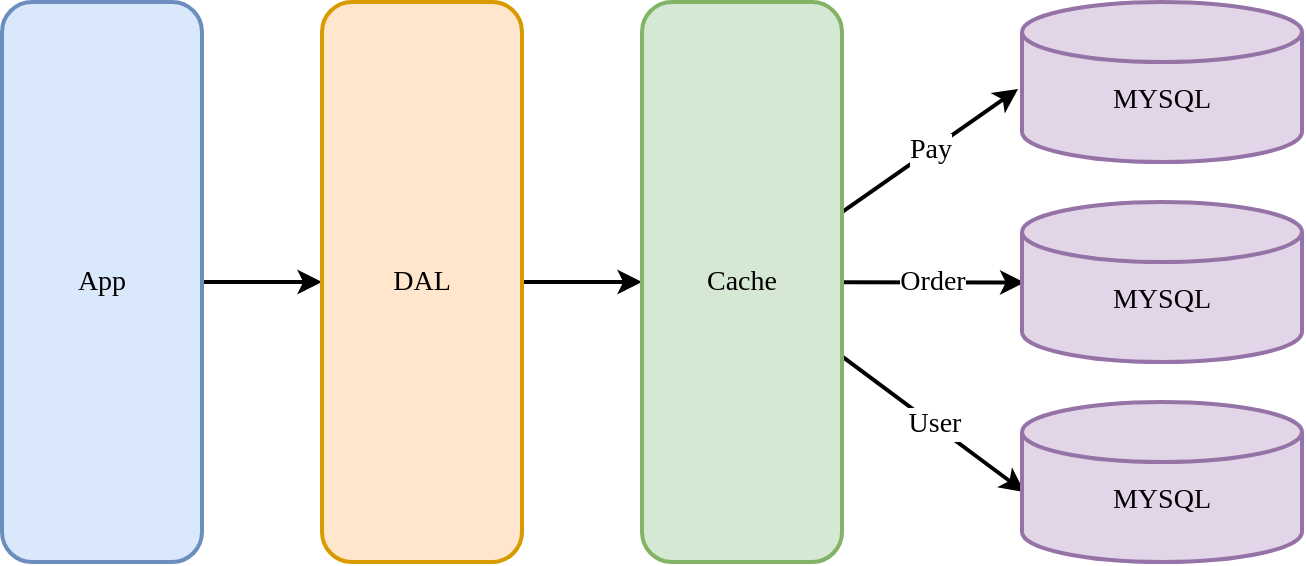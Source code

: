 <mxfile version="13.6.2" type="device"><diagram id="jyqbctYZLXDMh-bDhSbo" name="第 1 页"><mxGraphModel dx="1088" dy="872" grid="1" gridSize="10" guides="1" tooltips="1" connect="1" arrows="1" fold="1" page="1" pageScale="1" pageWidth="827" pageHeight="1169" math="0" shadow="0"><root><mxCell id="0"/><mxCell id="1" parent="0"/><mxCell id="Bf8djyIyqzxOkz-pXMQ--4" style="edgeStyle=orthogonalEdgeStyle;rounded=0;orthogonalLoop=1;jettySize=auto;html=1;entryX=0;entryY=0.5;entryDx=0;entryDy=0;fontFamily=Comic Sans MS;fontSize=14;strokeWidth=2;" parent="1" source="Bf8djyIyqzxOkz-pXMQ--1" target="Bf8djyIyqzxOkz-pXMQ--2" edge="1"><mxGeometry relative="1" as="geometry"/></mxCell><mxCell id="Bf8djyIyqzxOkz-pXMQ--1" value="App" style="rounded=1;whiteSpace=wrap;html=1;fillColor=#dae8fc;strokeColor=#6c8ebf;strokeWidth=2;fontSize=14;fontFamily=Comic Sans MS;" parent="1" vertex="1"><mxGeometry x="40" y="40" width="100" height="280" as="geometry"/></mxCell><mxCell id="Bf8djyIyqzxOkz-pXMQ--5" style="edgeStyle=orthogonalEdgeStyle;rounded=0;orthogonalLoop=1;jettySize=auto;html=1;fontFamily=Comic Sans MS;fontSize=14;strokeWidth=2;" parent="1" source="Bf8djyIyqzxOkz-pXMQ--2" target="Bf8djyIyqzxOkz-pXMQ--3" edge="1"><mxGeometry relative="1" as="geometry"/></mxCell><mxCell id="Bf8djyIyqzxOkz-pXMQ--2" value="DAL" style="rounded=1;whiteSpace=wrap;html=1;fillColor=#ffe6cc;strokeColor=#d79b00;strokeWidth=2;fontSize=14;fontFamily=Comic Sans MS;" parent="1" vertex="1"><mxGeometry x="200" y="40" width="100" height="280" as="geometry"/></mxCell><mxCell id="QR2pZo14qnd6YmS3Pc-u-4" value="Pay" style="rounded=0;orthogonalLoop=1;jettySize=auto;html=1;entryX=-0.014;entryY=0.543;entryDx=0;entryDy=0;entryPerimeter=0;fontFamily=Comic Sans MS;fontSize=14;strokeWidth=2;" edge="1" parent="1" source="Bf8djyIyqzxOkz-pXMQ--3" target="QR2pZo14qnd6YmS3Pc-u-1"><mxGeometry relative="1" as="geometry"/></mxCell><mxCell id="QR2pZo14qnd6YmS3Pc-u-5" value="Order" style="edgeStyle=none;rounded=0;orthogonalLoop=1;jettySize=auto;html=1;entryX=0.009;entryY=0.503;entryDx=0;entryDy=0;entryPerimeter=0;fontFamily=Comic Sans MS;fontSize=14;strokeWidth=2;" edge="1" parent="1" source="Bf8djyIyqzxOkz-pXMQ--3" target="QR2pZo14qnd6YmS3Pc-u-2"><mxGeometry relative="1" as="geometry"/></mxCell><mxCell id="QR2pZo14qnd6YmS3Pc-u-6" value="User" style="edgeStyle=none;rounded=0;orthogonalLoop=1;jettySize=auto;html=1;entryX=0.009;entryY=0.563;entryDx=0;entryDy=0;entryPerimeter=0;fontFamily=Comic Sans MS;fontSize=14;strokeWidth=2;" edge="1" parent="1" source="Bf8djyIyqzxOkz-pXMQ--3" target="QR2pZo14qnd6YmS3Pc-u-3"><mxGeometry relative="1" as="geometry"/></mxCell><mxCell id="Bf8djyIyqzxOkz-pXMQ--3" value="Cache" style="rounded=1;whiteSpace=wrap;html=1;fillColor=#d5e8d4;strokeColor=#82b366;strokeWidth=2;fontSize=14;fontFamily=Comic Sans MS;" parent="1" vertex="1"><mxGeometry x="360" y="40" width="100" height="280" as="geometry"/></mxCell><mxCell id="QR2pZo14qnd6YmS3Pc-u-1" value="&lt;br style=&quot;font-size: 14px;&quot;&gt;MYSQL" style="shape=cylinder2;whiteSpace=wrap;html=1;boundedLbl=1;backgroundOutline=1;size=15;fillColor=#e1d5e7;strokeColor=#9673a6;strokeWidth=2;fontFamily=Comic Sans MS;fontSize=14;" vertex="1" parent="1"><mxGeometry x="550" y="40" width="140" height="80" as="geometry"/></mxCell><mxCell id="QR2pZo14qnd6YmS3Pc-u-2" value="&lt;br style=&quot;font-size: 14px;&quot;&gt;MYSQL" style="shape=cylinder2;whiteSpace=wrap;html=1;boundedLbl=1;backgroundOutline=1;size=15;fillColor=#e1d5e7;strokeColor=#9673a6;strokeWidth=2;fontFamily=Comic Sans MS;fontSize=14;" vertex="1" parent="1"><mxGeometry x="550" y="140" width="140" height="80" as="geometry"/></mxCell><mxCell id="QR2pZo14qnd6YmS3Pc-u-3" value="&lt;br style=&quot;font-size: 14px;&quot;&gt;MYSQL" style="shape=cylinder2;whiteSpace=wrap;html=1;boundedLbl=1;backgroundOutline=1;size=15;fillColor=#e1d5e7;strokeColor=#9673a6;strokeWidth=2;fontFamily=Comic Sans MS;fontSize=14;" vertex="1" parent="1"><mxGeometry x="550" y="240" width="140" height="80" as="geometry"/></mxCell></root></mxGraphModel></diagram></mxfile>